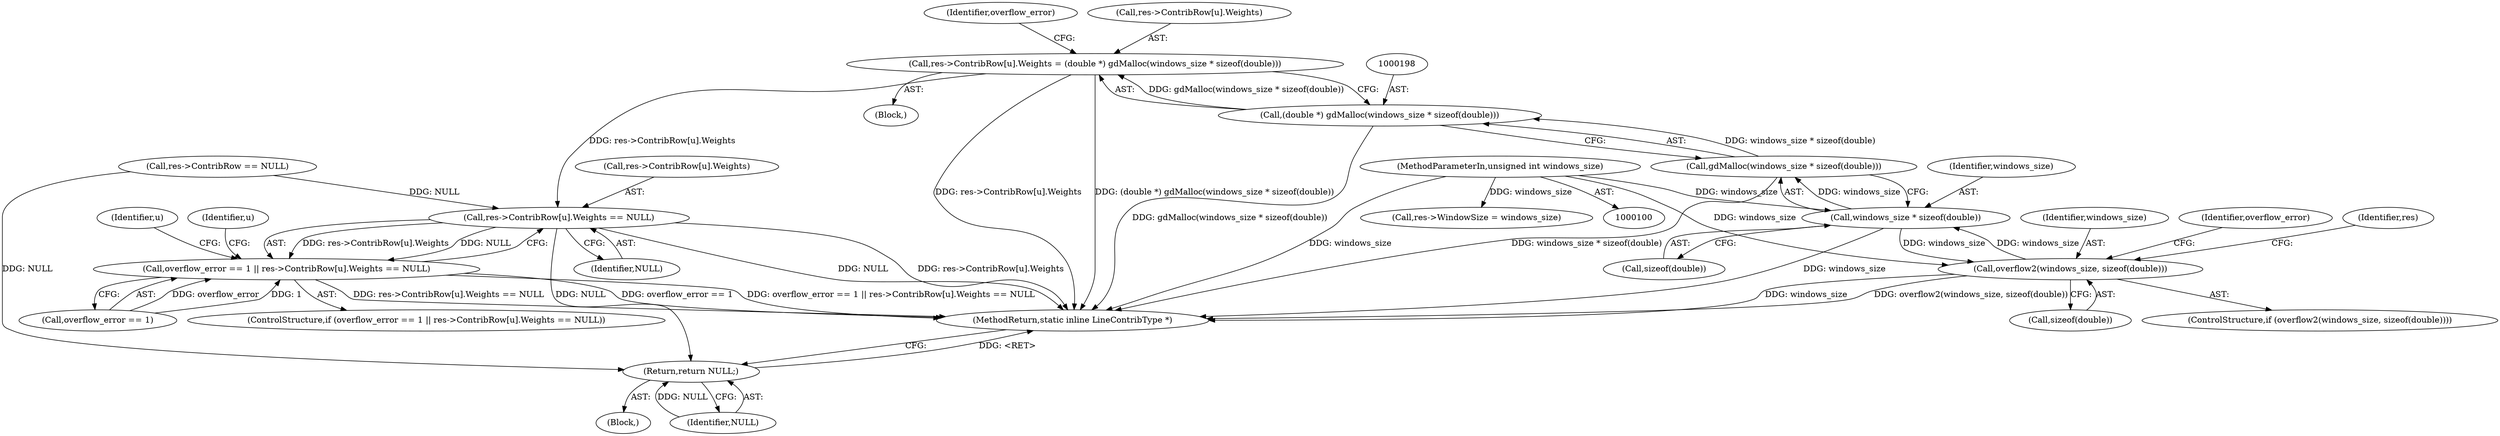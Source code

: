 digraph "0_libgd_60bfb401ad5a4a8ae995dcd36372fe15c71e1a35@pointer" {
"1000189" [label="(Call,res->ContribRow[u].Weights = (double *) gdMalloc(windows_size * sizeof(double)))"];
"1000197" [label="(Call,(double *) gdMalloc(windows_size * sizeof(double)))"];
"1000199" [label="(Call,gdMalloc(windows_size * sizeof(double)))"];
"1000200" [label="(Call,windows_size * sizeof(double))"];
"1000179" [label="(Call,overflow2(windows_size, sizeof(double)))"];
"1000102" [label="(MethodParameterIn,unsigned int windows_size)"];
"1000209" [label="(Call,res->ContribRow[u].Weights == NULL)"];
"1000205" [label="(Call,overflow_error == 1 || res->ContribRow[u].Weights == NULL)"];
"1000246" [label="(Return,return NULL;)"];
"1000193" [label="(Identifier,res)"];
"1000199" [label="(Call,gdMalloc(windows_size * sizeof(double)))"];
"1000218" [label="(Block,)"];
"1000217" [label="(Identifier,NULL)"];
"1000246" [label="(Return,return NULL;)"];
"1000200" [label="(Call,windows_size * sizeof(double))"];
"1000158" [label="(Call,res->ContribRow == NULL)"];
"1000207" [label="(Identifier,overflow_error)"];
"1000202" [label="(Call,sizeof(double))"];
"1000201" [label="(Identifier,windows_size)"];
"1000180" [label="(Identifier,windows_size)"];
"1000210" [label="(Call,res->ContribRow[u].Weights)"];
"1000247" [label="(Identifier,NULL)"];
"1000189" [label="(Call,res->ContribRow[u].Weights = (double *) gdMalloc(windows_size * sizeof(double)))"];
"1000102" [label="(MethodParameterIn,unsigned int windows_size)"];
"1000206" [label="(Call,overflow_error == 1)"];
"1000126" [label="(Call,res->WindowSize = windows_size)"];
"1000185" [label="(Identifier,overflow_error)"];
"1000176" [label="(Identifier,u)"];
"1000181" [label="(Call,sizeof(double))"];
"1000209" [label="(Call,res->ContribRow[u].Weights == NULL)"];
"1000188" [label="(Block,)"];
"1000190" [label="(Call,res->ContribRow[u].Weights)"];
"1000178" [label="(ControlStructure,if (overflow2(windows_size, sizeof(double))))"];
"1000204" [label="(ControlStructure,if (overflow_error == 1 || res->ContribRow[u].Weights == NULL))"];
"1000205" [label="(Call,overflow_error == 1 || res->ContribRow[u].Weights == NULL)"];
"1000250" [label="(MethodReturn,static inline LineContribType *)"];
"1000197" [label="(Call,(double *) gdMalloc(windows_size * sizeof(double)))"];
"1000179" [label="(Call,overflow2(windows_size, sizeof(double)))"];
"1000221" [label="(Identifier,u)"];
"1000189" -> "1000188"  [label="AST: "];
"1000189" -> "1000197"  [label="CFG: "];
"1000190" -> "1000189"  [label="AST: "];
"1000197" -> "1000189"  [label="AST: "];
"1000207" -> "1000189"  [label="CFG: "];
"1000189" -> "1000250"  [label="DDG: res->ContribRow[u].Weights"];
"1000189" -> "1000250"  [label="DDG: (double *) gdMalloc(windows_size * sizeof(double))"];
"1000197" -> "1000189"  [label="DDG: gdMalloc(windows_size * sizeof(double))"];
"1000189" -> "1000209"  [label="DDG: res->ContribRow[u].Weights"];
"1000197" -> "1000199"  [label="CFG: "];
"1000198" -> "1000197"  [label="AST: "];
"1000199" -> "1000197"  [label="AST: "];
"1000197" -> "1000250"  [label="DDG: gdMalloc(windows_size * sizeof(double))"];
"1000199" -> "1000197"  [label="DDG: windows_size * sizeof(double)"];
"1000199" -> "1000200"  [label="CFG: "];
"1000200" -> "1000199"  [label="AST: "];
"1000199" -> "1000250"  [label="DDG: windows_size * sizeof(double)"];
"1000200" -> "1000199"  [label="DDG: windows_size"];
"1000200" -> "1000202"  [label="CFG: "];
"1000201" -> "1000200"  [label="AST: "];
"1000202" -> "1000200"  [label="AST: "];
"1000200" -> "1000250"  [label="DDG: windows_size"];
"1000200" -> "1000179"  [label="DDG: windows_size"];
"1000179" -> "1000200"  [label="DDG: windows_size"];
"1000102" -> "1000200"  [label="DDG: windows_size"];
"1000179" -> "1000178"  [label="AST: "];
"1000179" -> "1000181"  [label="CFG: "];
"1000180" -> "1000179"  [label="AST: "];
"1000181" -> "1000179"  [label="AST: "];
"1000185" -> "1000179"  [label="CFG: "];
"1000193" -> "1000179"  [label="CFG: "];
"1000179" -> "1000250"  [label="DDG: overflow2(windows_size, sizeof(double))"];
"1000179" -> "1000250"  [label="DDG: windows_size"];
"1000102" -> "1000179"  [label="DDG: windows_size"];
"1000102" -> "1000100"  [label="AST: "];
"1000102" -> "1000250"  [label="DDG: windows_size"];
"1000102" -> "1000126"  [label="DDG: windows_size"];
"1000209" -> "1000205"  [label="AST: "];
"1000209" -> "1000217"  [label="CFG: "];
"1000210" -> "1000209"  [label="AST: "];
"1000217" -> "1000209"  [label="AST: "];
"1000205" -> "1000209"  [label="CFG: "];
"1000209" -> "1000250"  [label="DDG: res->ContribRow[u].Weights"];
"1000209" -> "1000250"  [label="DDG: NULL"];
"1000209" -> "1000205"  [label="DDG: res->ContribRow[u].Weights"];
"1000209" -> "1000205"  [label="DDG: NULL"];
"1000158" -> "1000209"  [label="DDG: NULL"];
"1000209" -> "1000246"  [label="DDG: NULL"];
"1000205" -> "1000204"  [label="AST: "];
"1000205" -> "1000206"  [label="CFG: "];
"1000206" -> "1000205"  [label="AST: "];
"1000221" -> "1000205"  [label="CFG: "];
"1000176" -> "1000205"  [label="CFG: "];
"1000205" -> "1000250"  [label="DDG: res->ContribRow[u].Weights == NULL"];
"1000205" -> "1000250"  [label="DDG: overflow_error == 1"];
"1000205" -> "1000250"  [label="DDG: overflow_error == 1 || res->ContribRow[u].Weights == NULL"];
"1000206" -> "1000205"  [label="DDG: overflow_error"];
"1000206" -> "1000205"  [label="DDG: 1"];
"1000246" -> "1000218"  [label="AST: "];
"1000246" -> "1000247"  [label="CFG: "];
"1000247" -> "1000246"  [label="AST: "];
"1000250" -> "1000246"  [label="CFG: "];
"1000246" -> "1000250"  [label="DDG: <RET>"];
"1000247" -> "1000246"  [label="DDG: NULL"];
"1000158" -> "1000246"  [label="DDG: NULL"];
}
